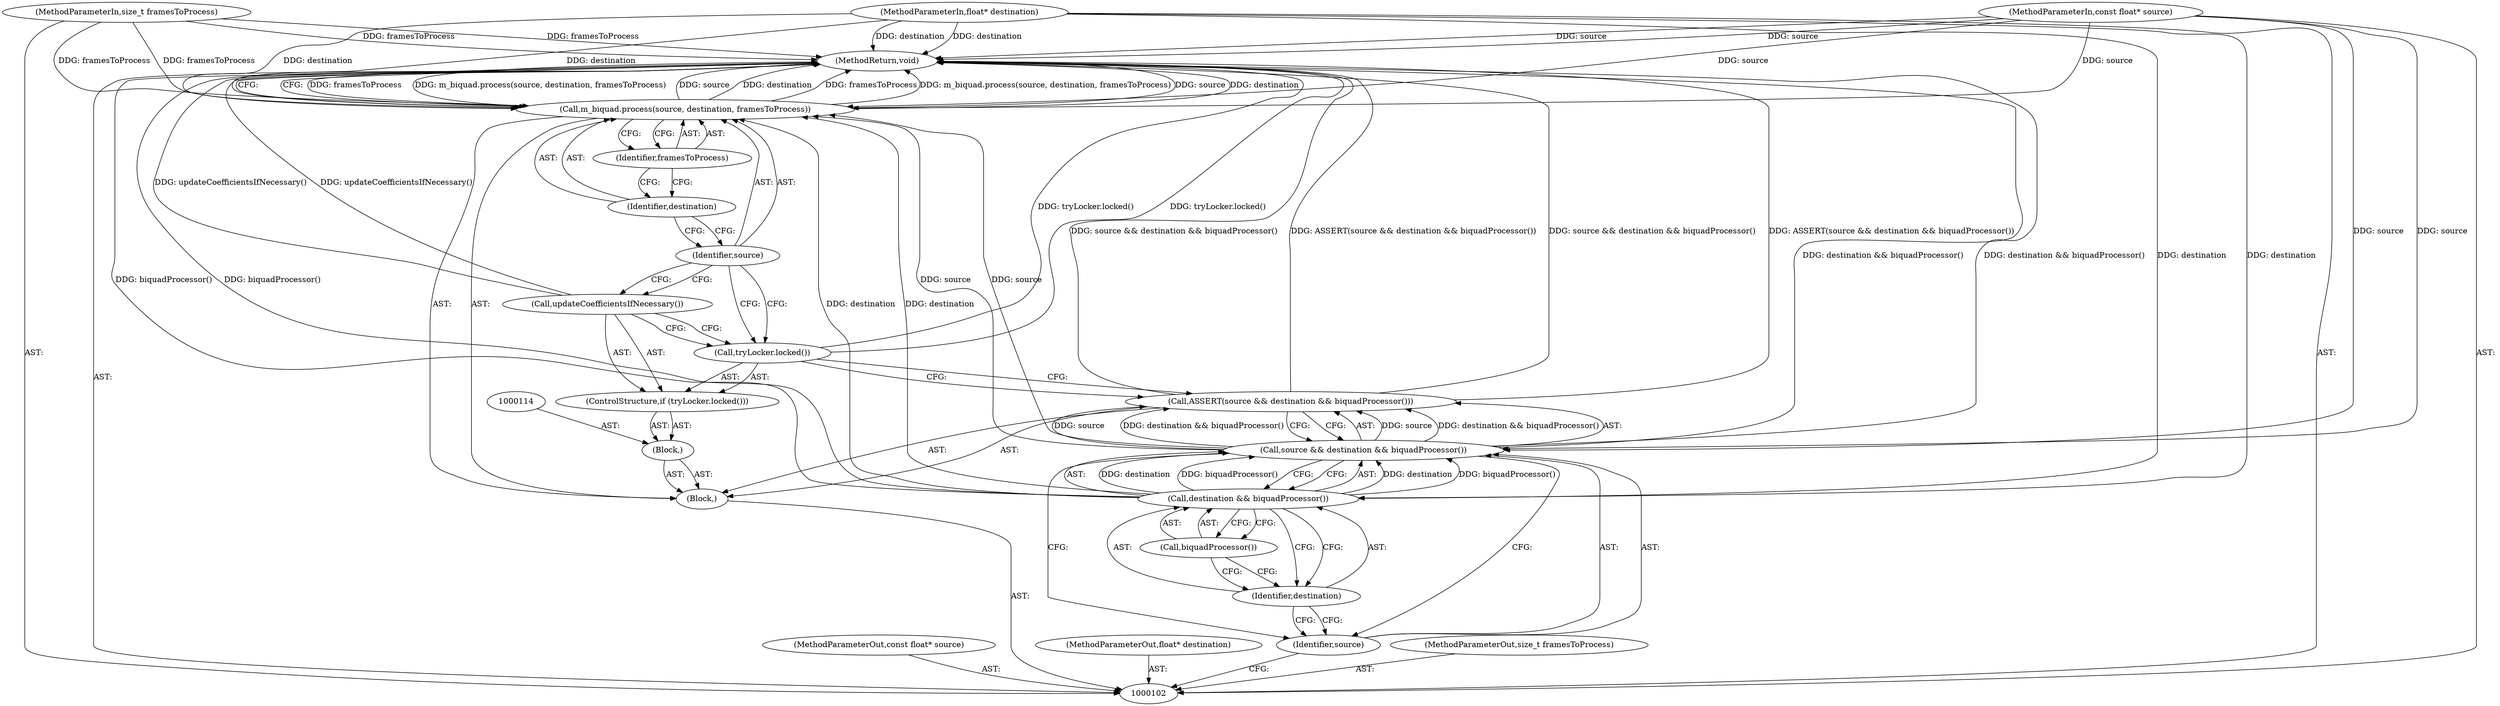 digraph "0_Chrome_c391f54a210dd792f140650b886e92480d8eaf9e_1" {
"1000122" [label="(MethodReturn,void)"];
"1000103" [label="(MethodParameterIn,const float* source)"];
"1000153" [label="(MethodParameterOut,const float* source)"];
"1000104" [label="(MethodParameterIn,float* destination)"];
"1000154" [label="(MethodParameterOut,float* destination)"];
"1000105" [label="(MethodParameterIn,size_t framesToProcess)"];
"1000155" [label="(MethodParameterOut,size_t framesToProcess)"];
"1000113" [label="(Block,)"];
"1000116" [label="(Call,tryLocker.locked())"];
"1000115" [label="(ControlStructure,if (tryLocker.locked()))"];
"1000117" [label="(Call,updateCoefficientsIfNecessary())"];
"1000119" [label="(Identifier,source)"];
"1000120" [label="(Identifier,destination)"];
"1000121" [label="(Identifier,framesToProcess)"];
"1000118" [label="(Call,m_biquad.process(source, destination, framesToProcess))"];
"1000106" [label="(Block,)"];
"1000108" [label="(Call,source && destination && biquadProcessor())"];
"1000109" [label="(Identifier,source)"];
"1000110" [label="(Call,destination && biquadProcessor())"];
"1000111" [label="(Identifier,destination)"];
"1000112" [label="(Call,biquadProcessor())"];
"1000107" [label="(Call,ASSERT(source && destination && biquadProcessor()))"];
"1000122" -> "1000102"  [label="AST: "];
"1000122" -> "1000118"  [label="CFG: "];
"1000117" -> "1000122"  [label="DDG: updateCoefficientsIfNecessary()"];
"1000107" -> "1000122"  [label="DDG: source && destination && biquadProcessor()"];
"1000107" -> "1000122"  [label="DDG: ASSERT(source && destination && biquadProcessor())"];
"1000104" -> "1000122"  [label="DDG: destination"];
"1000105" -> "1000122"  [label="DDG: framesToProcess"];
"1000103" -> "1000122"  [label="DDG: source"];
"1000118" -> "1000122"  [label="DDG: framesToProcess"];
"1000118" -> "1000122"  [label="DDG: m_biquad.process(source, destination, framesToProcess)"];
"1000118" -> "1000122"  [label="DDG: source"];
"1000118" -> "1000122"  [label="DDG: destination"];
"1000110" -> "1000122"  [label="DDG: biquadProcessor()"];
"1000116" -> "1000122"  [label="DDG: tryLocker.locked()"];
"1000108" -> "1000122"  [label="DDG: destination && biquadProcessor()"];
"1000103" -> "1000102"  [label="AST: "];
"1000103" -> "1000122"  [label="DDG: source"];
"1000103" -> "1000108"  [label="DDG: source"];
"1000103" -> "1000118"  [label="DDG: source"];
"1000153" -> "1000102"  [label="AST: "];
"1000104" -> "1000102"  [label="AST: "];
"1000104" -> "1000122"  [label="DDG: destination"];
"1000104" -> "1000110"  [label="DDG: destination"];
"1000104" -> "1000118"  [label="DDG: destination"];
"1000154" -> "1000102"  [label="AST: "];
"1000105" -> "1000102"  [label="AST: "];
"1000105" -> "1000122"  [label="DDG: framesToProcess"];
"1000105" -> "1000118"  [label="DDG: framesToProcess"];
"1000155" -> "1000102"  [label="AST: "];
"1000113" -> "1000106"  [label="AST: "];
"1000114" -> "1000113"  [label="AST: "];
"1000115" -> "1000113"  [label="AST: "];
"1000116" -> "1000115"  [label="AST: "];
"1000116" -> "1000107"  [label="CFG: "];
"1000117" -> "1000116"  [label="CFG: "];
"1000119" -> "1000116"  [label="CFG: "];
"1000116" -> "1000122"  [label="DDG: tryLocker.locked()"];
"1000115" -> "1000113"  [label="AST: "];
"1000116" -> "1000115"  [label="AST: "];
"1000117" -> "1000115"  [label="AST: "];
"1000117" -> "1000115"  [label="AST: "];
"1000117" -> "1000116"  [label="CFG: "];
"1000119" -> "1000117"  [label="CFG: "];
"1000117" -> "1000122"  [label="DDG: updateCoefficientsIfNecessary()"];
"1000119" -> "1000118"  [label="AST: "];
"1000119" -> "1000117"  [label="CFG: "];
"1000119" -> "1000116"  [label="CFG: "];
"1000120" -> "1000119"  [label="CFG: "];
"1000120" -> "1000118"  [label="AST: "];
"1000120" -> "1000119"  [label="CFG: "];
"1000121" -> "1000120"  [label="CFG: "];
"1000121" -> "1000118"  [label="AST: "];
"1000121" -> "1000120"  [label="CFG: "];
"1000118" -> "1000121"  [label="CFG: "];
"1000118" -> "1000106"  [label="AST: "];
"1000118" -> "1000121"  [label="CFG: "];
"1000119" -> "1000118"  [label="AST: "];
"1000120" -> "1000118"  [label="AST: "];
"1000121" -> "1000118"  [label="AST: "];
"1000122" -> "1000118"  [label="CFG: "];
"1000118" -> "1000122"  [label="DDG: framesToProcess"];
"1000118" -> "1000122"  [label="DDG: m_biquad.process(source, destination, framesToProcess)"];
"1000118" -> "1000122"  [label="DDG: source"];
"1000118" -> "1000122"  [label="DDG: destination"];
"1000108" -> "1000118"  [label="DDG: source"];
"1000103" -> "1000118"  [label="DDG: source"];
"1000110" -> "1000118"  [label="DDG: destination"];
"1000104" -> "1000118"  [label="DDG: destination"];
"1000105" -> "1000118"  [label="DDG: framesToProcess"];
"1000106" -> "1000102"  [label="AST: "];
"1000107" -> "1000106"  [label="AST: "];
"1000113" -> "1000106"  [label="AST: "];
"1000118" -> "1000106"  [label="AST: "];
"1000108" -> "1000107"  [label="AST: "];
"1000108" -> "1000109"  [label="CFG: "];
"1000108" -> "1000110"  [label="CFG: "];
"1000109" -> "1000108"  [label="AST: "];
"1000110" -> "1000108"  [label="AST: "];
"1000107" -> "1000108"  [label="CFG: "];
"1000108" -> "1000122"  [label="DDG: destination && biquadProcessor()"];
"1000108" -> "1000107"  [label="DDG: source"];
"1000108" -> "1000107"  [label="DDG: destination && biquadProcessor()"];
"1000103" -> "1000108"  [label="DDG: source"];
"1000110" -> "1000108"  [label="DDG: destination"];
"1000110" -> "1000108"  [label="DDG: biquadProcessor()"];
"1000108" -> "1000118"  [label="DDG: source"];
"1000109" -> "1000108"  [label="AST: "];
"1000109" -> "1000102"  [label="CFG: "];
"1000111" -> "1000109"  [label="CFG: "];
"1000108" -> "1000109"  [label="CFG: "];
"1000110" -> "1000108"  [label="AST: "];
"1000110" -> "1000111"  [label="CFG: "];
"1000110" -> "1000112"  [label="CFG: "];
"1000111" -> "1000110"  [label="AST: "];
"1000112" -> "1000110"  [label="AST: "];
"1000108" -> "1000110"  [label="CFG: "];
"1000110" -> "1000122"  [label="DDG: biquadProcessor()"];
"1000110" -> "1000108"  [label="DDG: destination"];
"1000110" -> "1000108"  [label="DDG: biquadProcessor()"];
"1000104" -> "1000110"  [label="DDG: destination"];
"1000110" -> "1000118"  [label="DDG: destination"];
"1000111" -> "1000110"  [label="AST: "];
"1000111" -> "1000109"  [label="CFG: "];
"1000112" -> "1000111"  [label="CFG: "];
"1000110" -> "1000111"  [label="CFG: "];
"1000112" -> "1000110"  [label="AST: "];
"1000112" -> "1000111"  [label="CFG: "];
"1000110" -> "1000112"  [label="CFG: "];
"1000107" -> "1000106"  [label="AST: "];
"1000107" -> "1000108"  [label="CFG: "];
"1000108" -> "1000107"  [label="AST: "];
"1000116" -> "1000107"  [label="CFG: "];
"1000107" -> "1000122"  [label="DDG: source && destination && biquadProcessor()"];
"1000107" -> "1000122"  [label="DDG: ASSERT(source && destination && biquadProcessor())"];
"1000108" -> "1000107"  [label="DDG: source"];
"1000108" -> "1000107"  [label="DDG: destination && biquadProcessor()"];
}
